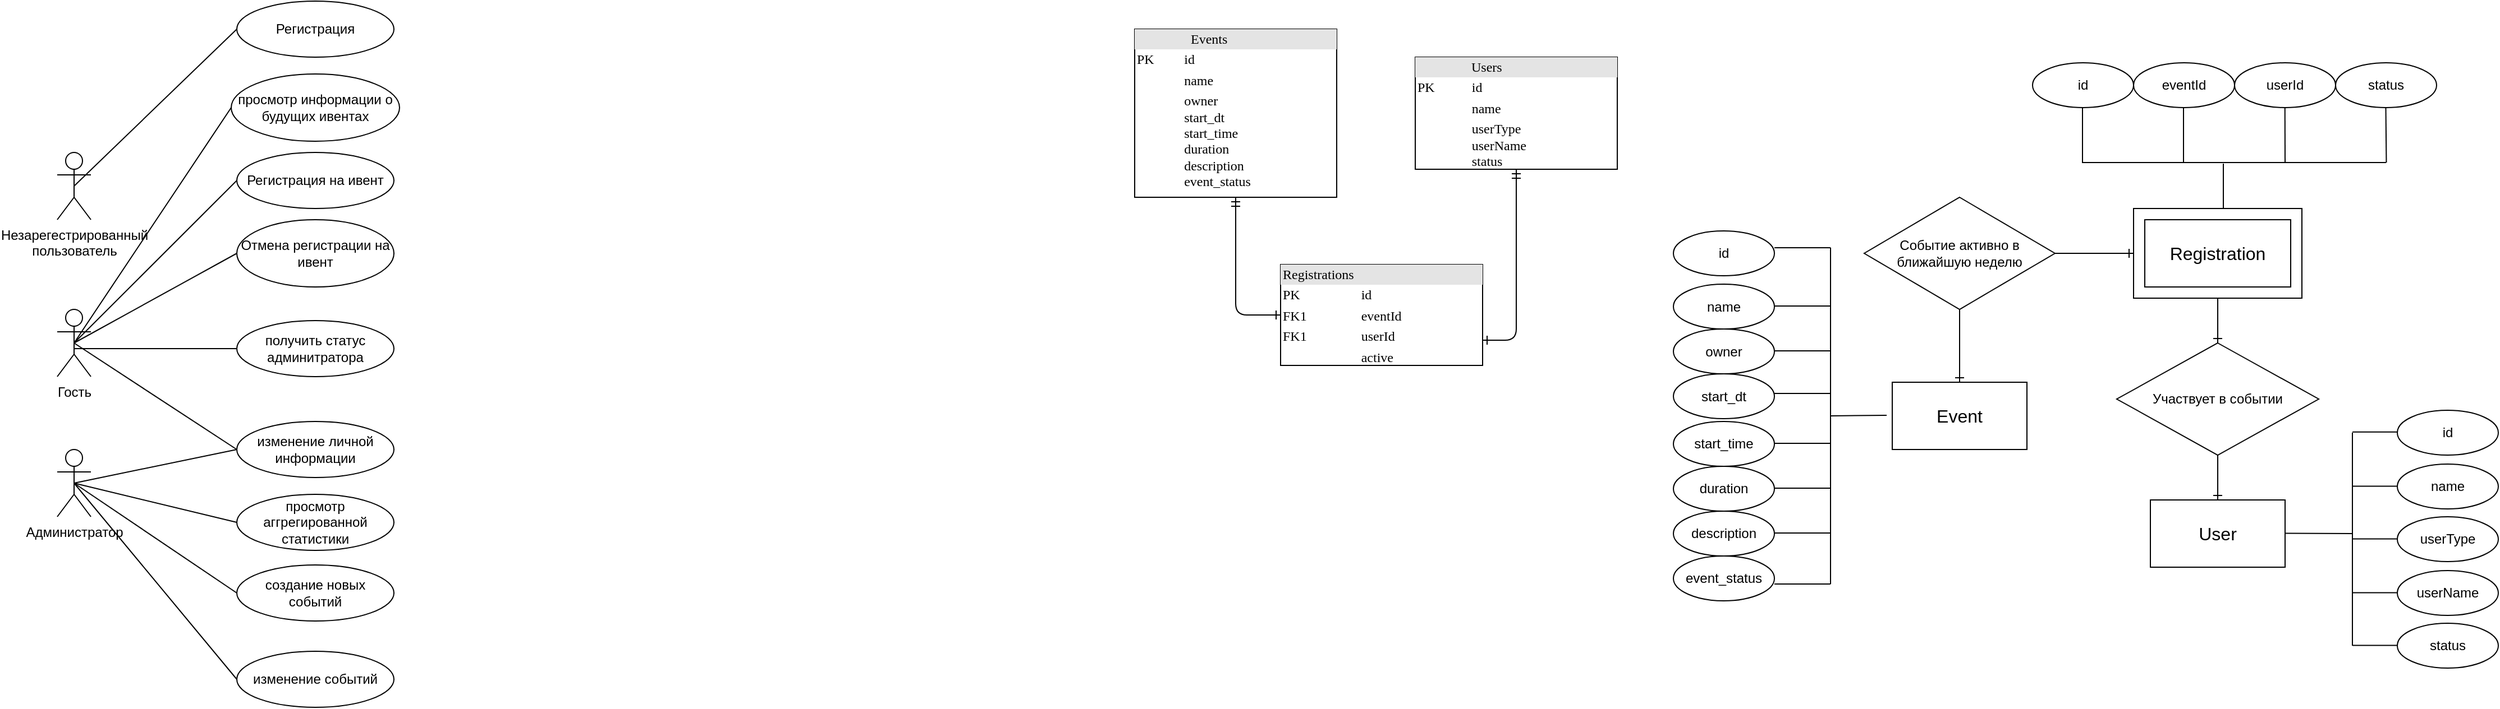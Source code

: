 <mxfile version="14.8.0" type="device"><diagram name="Page-1" id="2ca16b54-16f6-2749-3443-fa8db7711227"><mxGraphModel dx="2769" dy="1145" grid="1" gridSize="10" guides="1" tooltips="1" connect="1" arrows="1" fold="1" page="1" pageScale="1" pageWidth="1100" pageHeight="850" background="none" math="0" shadow="0"><root><mxCell id="0"/><mxCell id="1" parent="0"/><mxCell id="2ed32ef02a7f4228-1" value="&lt;div style=&quot;box-sizing: border-box ; width: 100% ; background: #e4e4e4 ; padding: 2px&quot;&gt;&lt;span style=&quot;white-space: pre&quot;&gt;&#9;&lt;/span&gt;&lt;span style=&quot;white-space: pre&quot;&gt;&#9;&lt;/span&gt;Events&lt;/div&gt;&lt;table style=&quot;width: 100% ; font-size: 1em&quot; cellpadding=&quot;2&quot; cellspacing=&quot;0&quot;&gt;&lt;tbody&gt;&lt;tr&gt;&lt;td&gt;PK&lt;/td&gt;&lt;td&gt;id&lt;/td&gt;&lt;/tr&gt;&lt;tr&gt;&lt;td&gt;&lt;br&gt;&lt;/td&gt;&lt;td&gt;name&lt;/td&gt;&lt;/tr&gt;&lt;tr&gt;&lt;td&gt;&lt;/td&gt;&lt;td&gt;owner&lt;br&gt;start_dt&lt;br&gt;start_time&lt;br&gt;duration&lt;br&gt;description&lt;br&gt;event_status&lt;br&gt;&lt;br&gt;&lt;/td&gt;&lt;/tr&gt;&lt;/tbody&gt;&lt;/table&gt;" style="verticalAlign=top;align=left;overflow=fill;html=1;rounded=0;shadow=0;comic=0;labelBackgroundColor=none;strokeWidth=1;fontFamily=Verdana;fontSize=12" parent="1" vertex="1"><mxGeometry x="-330" y="-60" width="180" height="150" as="geometry"/></mxCell><mxCell id="2ed32ef02a7f4228-4" value="&lt;div style=&quot;box-sizing: border-box ; width: 100% ; background: #e4e4e4 ; padding: 2px&quot;&gt;Registrations&lt;/div&gt;&lt;table style=&quot;width: 100% ; font-size: 1em&quot; cellpadding=&quot;2&quot; cellspacing=&quot;0&quot;&gt;&lt;tbody&gt;&lt;tr&gt;&lt;td&gt;PK&lt;/td&gt;&lt;td&gt;id&lt;/td&gt;&lt;/tr&gt;&lt;tr&gt;&lt;td&gt;FK1&lt;/td&gt;&lt;td&gt;eventId&lt;/td&gt;&lt;/tr&gt;&lt;tr&gt;&lt;td&gt;FK1&lt;/td&gt;&lt;td&gt;userId&lt;/td&gt;&lt;/tr&gt;&lt;tr&gt;&lt;td&gt;&lt;br&gt;&lt;/td&gt;&lt;td&gt;active&lt;br&gt;&lt;/td&gt;&lt;/tr&gt;&lt;/tbody&gt;&lt;/table&gt;" style="verticalAlign=top;align=left;overflow=fill;html=1;rounded=0;shadow=0;comic=0;labelBackgroundColor=none;strokeWidth=1;fontFamily=Verdana;fontSize=12" parent="1" vertex="1"><mxGeometry x="-200" y="150" width="180" height="90" as="geometry"/></mxCell><mxCell id="2ed32ef02a7f4228-15" style="edgeStyle=orthogonalEdgeStyle;html=1;entryX=1;entryY=0.75;labelBackgroundColor=none;startArrow=ERmandOne;endArrow=ERone;fontFamily=Verdana;fontSize=12;align=left;entryDx=0;entryDy=0;endFill=0;" parent="1" source="2ed32ef02a7f4228-5" target="2ed32ef02a7f4228-4" edge="1"><mxGeometry relative="1" as="geometry"/></mxCell><mxCell id="2ed32ef02a7f4228-5" value="&lt;div style=&quot;box-sizing: border-box ; width: 100% ; background: #e4e4e4 ; padding: 2px&quot;&gt;&lt;span style=&quot;white-space: pre&quot;&gt;&#9;&lt;/span&gt;&lt;span style=&quot;white-space: pre&quot;&gt;&#9;&lt;/span&gt;Users&lt;/div&gt;&lt;table style=&quot;width: 100% ; font-size: 1em&quot; cellpadding=&quot;2&quot; cellspacing=&quot;0&quot;&gt;&lt;tbody&gt;&lt;tr&gt;&lt;td&gt;PK&lt;/td&gt;&lt;td&gt;id&lt;/td&gt;&lt;/tr&gt;&lt;tr&gt;&lt;td&gt;&lt;br&gt;&lt;/td&gt;&lt;td&gt;name&lt;/td&gt;&lt;/tr&gt;&lt;tr&gt;&lt;td&gt;&lt;/td&gt;&lt;td&gt;userType&lt;br&gt;userName&lt;br&gt;status&lt;br&gt;&lt;br&gt;&lt;/td&gt;&lt;/tr&gt;&lt;/tbody&gt;&lt;/table&gt;" style="verticalAlign=top;align=left;overflow=fill;html=1;rounded=0;shadow=0;comic=0;labelBackgroundColor=none;strokeWidth=1;fontFamily=Verdana;fontSize=12" parent="1" vertex="1"><mxGeometry x="-80" y="-35" width="180" height="100" as="geometry"/></mxCell><mxCell id="2ed32ef02a7f4228-13" value="" style="edgeStyle=orthogonalEdgeStyle;html=1;endArrow=ERone;startArrow=ERmandOne;labelBackgroundColor=none;fontFamily=Verdana;fontSize=12;align=left;exitX=0.5;exitY=1;endFill=0;" parent="1" source="2ed32ef02a7f4228-1" target="2ed32ef02a7f4228-4" edge="1"><mxGeometry width="100" height="100" relative="1" as="geometry"><mxPoint x="-50" y="250" as="sourcePoint"/><mxPoint x="-190" y="270" as="targetPoint"/><Array as="points"><mxPoint x="-240" y="195"/></Array></mxGeometry></mxCell><mxCell id="rs11wosjL8Q3ERjvBJS7-82" style="edgeStyle=orthogonalEdgeStyle;rounded=0;orthogonalLoop=1;jettySize=auto;html=1;exitX=0.5;exitY=1;exitDx=0;exitDy=0;entryX=0.5;entryY=0;entryDx=0;entryDy=0;endArrow=ERone;endFill=0;" edge="1" parent="1" source="rs11wosjL8Q3ERjvBJS7-1" target="rs11wosjL8Q3ERjvBJS7-2"><mxGeometry relative="1" as="geometry"/></mxCell><mxCell id="rs11wosjL8Q3ERjvBJS7-1" value="&lt;font style=&quot;font-size: 16px&quot;&gt;Registration&lt;/font&gt;" style="rounded=0;whiteSpace=wrap;html=1;" vertex="1" parent="1"><mxGeometry x="560" y="100" width="150" height="80" as="geometry"/></mxCell><mxCell id="rs11wosjL8Q3ERjvBJS7-83" style="edgeStyle=orthogonalEdgeStyle;rounded=0;orthogonalLoop=1;jettySize=auto;html=1;exitX=0.5;exitY=1;exitDx=0;exitDy=0;entryX=0.5;entryY=0;entryDx=0;entryDy=0;endArrow=ERone;endFill=0;" edge="1" parent="1" source="rs11wosjL8Q3ERjvBJS7-2" target="rs11wosjL8Q3ERjvBJS7-14"><mxGeometry relative="1" as="geometry"/></mxCell><mxCell id="rs11wosjL8Q3ERjvBJS7-2" value="Участвует в событии" style="rhombus;whiteSpace=wrap;html=1;" vertex="1" parent="1"><mxGeometry x="545" y="220" width="180" height="100" as="geometry"/></mxCell><mxCell id="rs11wosjL8Q3ERjvBJS7-6" style="edgeStyle=orthogonalEdgeStyle;rounded=0;orthogonalLoop=1;jettySize=auto;html=1;exitX=1;exitY=0.5;exitDx=0;exitDy=0;entryX=0;entryY=0.5;entryDx=0;entryDy=0;endArrow=ERone;endFill=0;" edge="1" parent="1" source="rs11wosjL8Q3ERjvBJS7-3" target="rs11wosjL8Q3ERjvBJS7-1"><mxGeometry relative="1" as="geometry"/></mxCell><mxCell id="rs11wosjL8Q3ERjvBJS7-84" style="edgeStyle=orthogonalEdgeStyle;rounded=0;orthogonalLoop=1;jettySize=auto;html=1;exitX=0.5;exitY=1;exitDx=0;exitDy=0;entryX=0.5;entryY=0;entryDx=0;entryDy=0;endArrow=ERone;endFill=0;" edge="1" parent="1" source="rs11wosjL8Q3ERjvBJS7-3" target="rs11wosjL8Q3ERjvBJS7-17"><mxGeometry relative="1" as="geometry"/></mxCell><mxCell id="rs11wosjL8Q3ERjvBJS7-3" value="Событие активно в ближайшую неделю" style="rhombus;whiteSpace=wrap;html=1;" vertex="1" parent="1"><mxGeometry x="320" y="90" width="170" height="100" as="geometry"/></mxCell><mxCell id="rs11wosjL8Q3ERjvBJS7-7" value="id" style="ellipse;whiteSpace=wrap;html=1;" vertex="1" parent="1"><mxGeometry x="470" y="-30" width="90" height="40" as="geometry"/></mxCell><mxCell id="rs11wosjL8Q3ERjvBJS7-10" value="eventId" style="ellipse;whiteSpace=wrap;html=1;" vertex="1" parent="1"><mxGeometry x="560" y="-30" width="90" height="40" as="geometry"/></mxCell><mxCell id="rs11wosjL8Q3ERjvBJS7-11" value="status" style="ellipse;whiteSpace=wrap;html=1;" vertex="1" parent="1"><mxGeometry x="740" y="-30" width="90" height="40" as="geometry"/></mxCell><mxCell id="rs11wosjL8Q3ERjvBJS7-13" value="userId" style="ellipse;whiteSpace=wrap;html=1;" vertex="1" parent="1"><mxGeometry x="650" y="-30" width="90" height="40" as="geometry"/></mxCell><mxCell id="rs11wosjL8Q3ERjvBJS7-14" value="&lt;font style=&quot;font-size: 16px&quot;&gt;User&lt;/font&gt;" style="rounded=0;whiteSpace=wrap;html=1;" vertex="1" parent="1"><mxGeometry x="575" y="360" width="120" height="60" as="geometry"/></mxCell><mxCell id="rs11wosjL8Q3ERjvBJS7-17" value="&lt;font style=&quot;font-size: 16px&quot;&gt;Event&lt;/font&gt;" style="rounded=0;whiteSpace=wrap;html=1;" vertex="1" parent="1"><mxGeometry x="345" y="255" width="120" height="60" as="geometry"/></mxCell><mxCell id="rs11wosjL8Q3ERjvBJS7-32" value="" style="rounded=0;whiteSpace=wrap;html=1;fillColor=none;" vertex="1" parent="1"><mxGeometry x="570" y="110" width="130" height="60" as="geometry"/></mxCell><mxCell id="rs11wosjL8Q3ERjvBJS7-35" value="" style="endArrow=none;html=1;" edge="1" parent="1"><mxGeometry width="50" height="50" relative="1" as="geometry"><mxPoint x="290" y="285" as="sourcePoint"/><mxPoint x="340" y="284.5" as="targetPoint"/></mxGeometry></mxCell><mxCell id="rs11wosjL8Q3ERjvBJS7-62" value="" style="group" vertex="1" connectable="0" parent="1"><mxGeometry x="150" y="120" width="140" height="330" as="geometry"/></mxCell><mxCell id="rs11wosjL8Q3ERjvBJS7-19" value="name" style="ellipse;whiteSpace=wrap;html=1;" vertex="1" parent="rs11wosjL8Q3ERjvBJS7-62"><mxGeometry y="47.5" width="90" height="40" as="geometry"/></mxCell><mxCell id="rs11wosjL8Q3ERjvBJS7-20" value="id" style="ellipse;whiteSpace=wrap;html=1;" vertex="1" parent="rs11wosjL8Q3ERjvBJS7-62"><mxGeometry width="90" height="40" as="geometry"/></mxCell><mxCell id="rs11wosjL8Q3ERjvBJS7-21" value="event_status" style="ellipse;whiteSpace=wrap;html=1;" vertex="1" parent="rs11wosjL8Q3ERjvBJS7-62"><mxGeometry y="290" width="90" height="40" as="geometry"/></mxCell><mxCell id="rs11wosjL8Q3ERjvBJS7-22" value="description" style="ellipse;whiteSpace=wrap;html=1;" vertex="1" parent="rs11wosjL8Q3ERjvBJS7-62"><mxGeometry y="250" width="90" height="40" as="geometry"/></mxCell><mxCell id="rs11wosjL8Q3ERjvBJS7-24" value="duration" style="ellipse;whiteSpace=wrap;html=1;" vertex="1" parent="rs11wosjL8Q3ERjvBJS7-62"><mxGeometry y="210" width="90" height="40" as="geometry"/></mxCell><mxCell id="rs11wosjL8Q3ERjvBJS7-25" value="start_time" style="ellipse;whiteSpace=wrap;html=1;" vertex="1" parent="rs11wosjL8Q3ERjvBJS7-62"><mxGeometry y="170" width="90" height="40" as="geometry"/></mxCell><mxCell id="rs11wosjL8Q3ERjvBJS7-26" value="owner" style="ellipse;whiteSpace=wrap;html=1;" vertex="1" parent="rs11wosjL8Q3ERjvBJS7-62"><mxGeometry y="87.5" width="90" height="40" as="geometry"/></mxCell><mxCell id="rs11wosjL8Q3ERjvBJS7-27" value="start_dt" style="ellipse;whiteSpace=wrap;html=1;" vertex="1" parent="rs11wosjL8Q3ERjvBJS7-62"><mxGeometry y="127.5" width="90" height="40" as="geometry"/></mxCell><mxCell id="rs11wosjL8Q3ERjvBJS7-34" value="" style="endArrow=none;html=1;" edge="1" parent="rs11wosjL8Q3ERjvBJS7-62"><mxGeometry width="50" height="50" relative="1" as="geometry"><mxPoint x="140" y="315" as="sourcePoint"/><mxPoint x="140" y="15" as="targetPoint"/></mxGeometry></mxCell><mxCell id="rs11wosjL8Q3ERjvBJS7-36" value="" style="endArrow=none;html=1;" edge="1" parent="rs11wosjL8Q3ERjvBJS7-62"><mxGeometry width="50" height="50" relative="1" as="geometry"><mxPoint x="90" y="15" as="sourcePoint"/><mxPoint x="140" y="15" as="targetPoint"/></mxGeometry></mxCell><mxCell id="rs11wosjL8Q3ERjvBJS7-37" value="" style="endArrow=none;html=1;" edge="1" parent="rs11wosjL8Q3ERjvBJS7-62"><mxGeometry width="50" height="50" relative="1" as="geometry"><mxPoint x="90" y="67" as="sourcePoint"/><mxPoint x="140" y="67" as="targetPoint"/></mxGeometry></mxCell><mxCell id="rs11wosjL8Q3ERjvBJS7-38" value="" style="endArrow=none;html=1;" edge="1" parent="rs11wosjL8Q3ERjvBJS7-62"><mxGeometry width="50" height="50" relative="1" as="geometry"><mxPoint x="90" y="107" as="sourcePoint"/><mxPoint x="140" y="107" as="targetPoint"/></mxGeometry></mxCell><mxCell id="rs11wosjL8Q3ERjvBJS7-39" value="" style="endArrow=none;html=1;" edge="1" parent="rs11wosjL8Q3ERjvBJS7-62"><mxGeometry width="50" height="50" relative="1" as="geometry"><mxPoint x="90" y="145" as="sourcePoint"/><mxPoint x="140" y="145" as="targetPoint"/></mxGeometry></mxCell><mxCell id="rs11wosjL8Q3ERjvBJS7-40" value="" style="endArrow=none;html=1;" edge="1" parent="rs11wosjL8Q3ERjvBJS7-62"><mxGeometry width="50" height="50" relative="1" as="geometry"><mxPoint x="90" y="189.5" as="sourcePoint"/><mxPoint x="140" y="189.5" as="targetPoint"/></mxGeometry></mxCell><mxCell id="rs11wosjL8Q3ERjvBJS7-41" value="" style="endArrow=none;html=1;" edge="1" parent="rs11wosjL8Q3ERjvBJS7-62"><mxGeometry width="50" height="50" relative="1" as="geometry"><mxPoint x="90" y="229.5" as="sourcePoint"/><mxPoint x="140" y="229.5" as="targetPoint"/></mxGeometry></mxCell><mxCell id="rs11wosjL8Q3ERjvBJS7-42" value="" style="endArrow=none;html=1;" edge="1" parent="rs11wosjL8Q3ERjvBJS7-62"><mxGeometry width="50" height="50" relative="1" as="geometry"><mxPoint x="90" y="269.5" as="sourcePoint"/><mxPoint x="140" y="269.5" as="targetPoint"/></mxGeometry></mxCell><mxCell id="rs11wosjL8Q3ERjvBJS7-43" value="" style="endArrow=none;html=1;" edge="1" parent="rs11wosjL8Q3ERjvBJS7-62"><mxGeometry width="50" height="50" relative="1" as="geometry"><mxPoint x="90" y="315" as="sourcePoint"/><mxPoint x="140" y="315" as="targetPoint"/></mxGeometry></mxCell><mxCell id="rs11wosjL8Q3ERjvBJS7-63" value="" style="endArrow=none;html=1;" edge="1" parent="1"><mxGeometry width="50" height="50" relative="1" as="geometry"><mxPoint x="514" y="59" as="sourcePoint"/><mxPoint x="785" y="59" as="targetPoint"/></mxGeometry></mxCell><mxCell id="rs11wosjL8Q3ERjvBJS7-64" value="" style="endArrow=none;html=1;" edge="1" parent="1"><mxGeometry width="50" height="50" relative="1" as="geometry"><mxPoint x="514.5" y="59" as="sourcePoint"/><mxPoint x="514.5" y="10" as="targetPoint"/></mxGeometry></mxCell><mxCell id="rs11wosjL8Q3ERjvBJS7-65" value="" style="endArrow=none;html=1;" edge="1" parent="1"><mxGeometry width="50" height="50" relative="1" as="geometry"><mxPoint x="604.5" y="59" as="sourcePoint"/><mxPoint x="604.5" y="10" as="targetPoint"/></mxGeometry></mxCell><mxCell id="rs11wosjL8Q3ERjvBJS7-66" value="" style="endArrow=none;html=1;" edge="1" parent="1"><mxGeometry width="50" height="50" relative="1" as="geometry"><mxPoint x="695" y="59" as="sourcePoint"/><mxPoint x="694.86" y="10" as="targetPoint"/></mxGeometry></mxCell><mxCell id="rs11wosjL8Q3ERjvBJS7-67" value="" style="endArrow=none;html=1;" edge="1" parent="1"><mxGeometry width="50" height="50" relative="1" as="geometry"><mxPoint x="785.25" y="59" as="sourcePoint"/><mxPoint x="784.75" y="10" as="targetPoint"/></mxGeometry></mxCell><mxCell id="rs11wosjL8Q3ERjvBJS7-68" value="" style="endArrow=none;html=1;" edge="1" parent="1"><mxGeometry width="50" height="50" relative="1" as="geometry"><mxPoint x="640" y="100" as="sourcePoint"/><mxPoint x="640" y="60" as="targetPoint"/></mxGeometry></mxCell><mxCell id="rs11wosjL8Q3ERjvBJS7-70" value="id" style="ellipse;whiteSpace=wrap;html=1;" vertex="1" parent="1"><mxGeometry x="795" y="280" width="90" height="40" as="geometry"/></mxCell><mxCell id="rs11wosjL8Q3ERjvBJS7-71" value="name" style="ellipse;whiteSpace=wrap;html=1;" vertex="1" parent="1"><mxGeometry x="795" y="328" width="90" height="40" as="geometry"/></mxCell><mxCell id="rs11wosjL8Q3ERjvBJS7-72" value="userType" style="ellipse;whiteSpace=wrap;html=1;" vertex="1" parent="1"><mxGeometry x="795" y="375" width="90" height="40" as="geometry"/></mxCell><mxCell id="rs11wosjL8Q3ERjvBJS7-73" value="userName" style="ellipse;whiteSpace=wrap;html=1;" vertex="1" parent="1"><mxGeometry x="795" y="423" width="90" height="40" as="geometry"/></mxCell><mxCell id="rs11wosjL8Q3ERjvBJS7-74" value="status" style="ellipse;whiteSpace=wrap;html=1;" vertex="1" parent="1"><mxGeometry x="795" y="470" width="90" height="40" as="geometry"/></mxCell><mxCell id="rs11wosjL8Q3ERjvBJS7-75" value="" style="endArrow=none;html=1;" edge="1" parent="1"><mxGeometry width="50" height="50" relative="1" as="geometry"><mxPoint x="755" y="489.71" as="sourcePoint"/><mxPoint x="795" y="489.71" as="targetPoint"/></mxGeometry></mxCell><mxCell id="rs11wosjL8Q3ERjvBJS7-76" value="" style="endArrow=none;html=1;" edge="1" parent="1"><mxGeometry width="50" height="50" relative="1" as="geometry"><mxPoint x="755" y="442.71" as="sourcePoint"/><mxPoint x="795" y="442.71" as="targetPoint"/></mxGeometry></mxCell><mxCell id="rs11wosjL8Q3ERjvBJS7-77" value="" style="endArrow=none;html=1;" edge="1" parent="1"><mxGeometry width="50" height="50" relative="1" as="geometry"><mxPoint x="755" y="394.71" as="sourcePoint"/><mxPoint x="795" y="394.71" as="targetPoint"/></mxGeometry></mxCell><mxCell id="rs11wosjL8Q3ERjvBJS7-78" value="" style="endArrow=none;html=1;" edge="1" parent="1"><mxGeometry width="50" height="50" relative="1" as="geometry"><mxPoint x="755" y="347.71" as="sourcePoint"/><mxPoint x="795" y="347.71" as="targetPoint"/></mxGeometry></mxCell><mxCell id="rs11wosjL8Q3ERjvBJS7-79" value="" style="endArrow=none;html=1;" edge="1" parent="1"><mxGeometry width="50" height="50" relative="1" as="geometry"><mxPoint x="755" y="299.43" as="sourcePoint"/><mxPoint x="795" y="299.43" as="targetPoint"/></mxGeometry></mxCell><mxCell id="rs11wosjL8Q3ERjvBJS7-80" value="" style="endArrow=none;html=1;" edge="1" parent="1"><mxGeometry width="50" height="50" relative="1" as="geometry"><mxPoint x="755" y="490" as="sourcePoint"/><mxPoint x="755" y="300" as="targetPoint"/></mxGeometry></mxCell><mxCell id="rs11wosjL8Q3ERjvBJS7-81" value="" style="endArrow=none;html=1;" edge="1" parent="1"><mxGeometry width="50" height="50" relative="1" as="geometry"><mxPoint x="695" y="389.71" as="sourcePoint"/><mxPoint x="755" y="390" as="targetPoint"/></mxGeometry></mxCell><mxCell id="rs11wosjL8Q3ERjvBJS7-86" value="Незарегестрированный &lt;br&gt;пользователь" style="shape=umlActor;verticalLabelPosition=bottom;verticalAlign=top;html=1;outlineConnect=0;fillColor=none;" vertex="1" parent="1"><mxGeometry x="-1290" y="50" width="30" height="60" as="geometry"/></mxCell><mxCell id="rs11wosjL8Q3ERjvBJS7-87" value="Гость" style="shape=umlActor;verticalLabelPosition=bottom;verticalAlign=top;html=1;outlineConnect=0;fillColor=none;" vertex="1" parent="1"><mxGeometry x="-1290" y="190" width="30" height="60" as="geometry"/></mxCell><mxCell id="rs11wosjL8Q3ERjvBJS7-88" value="Администратор" style="shape=umlActor;verticalLabelPosition=bottom;verticalAlign=top;html=1;outlineConnect=0;fillColor=none;" vertex="1" parent="1"><mxGeometry x="-1290" y="315" width="30" height="60" as="geometry"/></mxCell><mxCell id="rs11wosjL8Q3ERjvBJS7-89" value="Регистрация" style="ellipse;whiteSpace=wrap;html=1;fillColor=none;" vertex="1" parent="1"><mxGeometry x="-1130" y="-85" width="140" height="50" as="geometry"/></mxCell><mxCell id="rs11wosjL8Q3ERjvBJS7-90" value="просмотр информации о будущих ивентах" style="ellipse;whiteSpace=wrap;html=1;fillColor=none;" vertex="1" parent="1"><mxGeometry x="-1135" y="-20" width="150" height="60" as="geometry"/></mxCell><mxCell id="rs11wosjL8Q3ERjvBJS7-91" value="Отмена регистрации на ивент" style="ellipse;whiteSpace=wrap;html=1;fillColor=none;" vertex="1" parent="1"><mxGeometry x="-1130" y="110" width="140" height="60" as="geometry"/></mxCell><mxCell id="rs11wosjL8Q3ERjvBJS7-92" value="Регистрация на ивент" style="ellipse;whiteSpace=wrap;html=1;fillColor=none;" vertex="1" parent="1"><mxGeometry x="-1130" y="50" width="140" height="50" as="geometry"/></mxCell><mxCell id="rs11wosjL8Q3ERjvBJS7-93" value="изменение событий" style="ellipse;whiteSpace=wrap;html=1;fillColor=none;" vertex="1" parent="1"><mxGeometry x="-1130" y="495" width="140" height="50" as="geometry"/></mxCell><mxCell id="rs11wosjL8Q3ERjvBJS7-94" value="создание новых событий" style="ellipse;whiteSpace=wrap;html=1;fillColor=none;" vertex="1" parent="1"><mxGeometry x="-1130" y="418" width="140" height="50" as="geometry"/></mxCell><mxCell id="rs11wosjL8Q3ERjvBJS7-96" value="просмотр аггрегированной статистики" style="ellipse;whiteSpace=wrap;html=1;fillColor=none;" vertex="1" parent="1"><mxGeometry x="-1130" y="355" width="140" height="50" as="geometry"/></mxCell><mxCell id="rs11wosjL8Q3ERjvBJS7-97" value="изменение личной информации" style="ellipse;whiteSpace=wrap;html=1;fillColor=none;" vertex="1" parent="1"><mxGeometry x="-1130" y="290" width="140" height="50" as="geometry"/></mxCell><mxCell id="rs11wosjL8Q3ERjvBJS7-99" value="" style="endArrow=none;html=1;exitX=0.5;exitY=0.5;exitDx=0;exitDy=0;exitPerimeter=0;entryX=0;entryY=0.5;entryDx=0;entryDy=0;" edge="1" parent="1" source="rs11wosjL8Q3ERjvBJS7-86" target="rs11wosjL8Q3ERjvBJS7-89"><mxGeometry width="50" height="50" relative="1" as="geometry"><mxPoint x="-1250" y="110" as="sourcePoint"/><mxPoint x="-1200" y="60" as="targetPoint"/></mxGeometry></mxCell><mxCell id="rs11wosjL8Q3ERjvBJS7-101" value="" style="endArrow=none;html=1;exitX=0.5;exitY=0.5;exitDx=0;exitDy=0;exitPerimeter=0;entryX=0;entryY=0.5;entryDx=0;entryDy=0;" edge="1" parent="1" source="rs11wosjL8Q3ERjvBJS7-87" target="rs11wosjL8Q3ERjvBJS7-90"><mxGeometry width="50" height="50" relative="1" as="geometry"><mxPoint x="-1230" y="200" as="sourcePoint"/><mxPoint x="-1180" y="150" as="targetPoint"/></mxGeometry></mxCell><mxCell id="rs11wosjL8Q3ERjvBJS7-102" value="" style="endArrow=none;html=1;entryX=0;entryY=0.5;entryDx=0;entryDy=0;" edge="1" parent="1" target="rs11wosjL8Q3ERjvBJS7-91"><mxGeometry width="50" height="50" relative="1" as="geometry"><mxPoint x="-1275" y="220" as="sourcePoint"/><mxPoint x="-1150" y="130" as="targetPoint"/></mxGeometry></mxCell><mxCell id="rs11wosjL8Q3ERjvBJS7-103" value="" style="endArrow=none;html=1;entryX=0;entryY=0.5;entryDx=0;entryDy=0;exitX=0.5;exitY=0.5;exitDx=0;exitDy=0;exitPerimeter=0;" edge="1" parent="1" source="rs11wosjL8Q3ERjvBJS7-87" target="rs11wosjL8Q3ERjvBJS7-97"><mxGeometry width="50" height="50" relative="1" as="geometry"><mxPoint x="-1200" y="230" as="sourcePoint"/><mxPoint x="-1150" y="180" as="targetPoint"/></mxGeometry></mxCell><mxCell id="rs11wosjL8Q3ERjvBJS7-104" value="" style="endArrow=none;html=1;entryX=0;entryY=0.5;entryDx=0;entryDy=0;exitX=0.5;exitY=0.5;exitDx=0;exitDy=0;exitPerimeter=0;" edge="1" parent="1" source="rs11wosjL8Q3ERjvBJS7-88" target="rs11wosjL8Q3ERjvBJS7-94"><mxGeometry width="50" height="50" relative="1" as="geometry"><mxPoint x="-1400" y="375" as="sourcePoint"/><mxPoint x="-1350" y="325" as="targetPoint"/></mxGeometry></mxCell><mxCell id="rs11wosjL8Q3ERjvBJS7-105" value="" style="endArrow=none;html=1;entryX=0;entryY=0.5;entryDx=0;entryDy=0;exitX=0.5;exitY=0.5;exitDx=0;exitDy=0;exitPerimeter=0;" edge="1" parent="1" source="rs11wosjL8Q3ERjvBJS7-88" target="rs11wosjL8Q3ERjvBJS7-96"><mxGeometry width="50" height="50" relative="1" as="geometry"><mxPoint x="-1460" y="315" as="sourcePoint"/><mxPoint x="-1410" y="265" as="targetPoint"/></mxGeometry></mxCell><mxCell id="rs11wosjL8Q3ERjvBJS7-106" value="" style="endArrow=none;html=1;entryX=0;entryY=0.5;entryDx=0;entryDy=0;exitX=0.5;exitY=0.5;exitDx=0;exitDy=0;exitPerimeter=0;" edge="1" parent="1" source="rs11wosjL8Q3ERjvBJS7-88" target="rs11wosjL8Q3ERjvBJS7-97"><mxGeometry width="50" height="50" relative="1" as="geometry"><mxPoint x="-1440" y="325" as="sourcePoint"/><mxPoint x="-1390" y="275" as="targetPoint"/></mxGeometry></mxCell><mxCell id="rs11wosjL8Q3ERjvBJS7-107" value="" style="endArrow=none;html=1;entryX=0;entryY=0.5;entryDx=0;entryDy=0;exitX=0.5;exitY=0.5;exitDx=0;exitDy=0;exitPerimeter=0;" edge="1" parent="1" source="rs11wosjL8Q3ERjvBJS7-87" target="rs11wosjL8Q3ERjvBJS7-92"><mxGeometry width="50" height="50" relative="1" as="geometry"><mxPoint x="-1210" y="210" as="sourcePoint"/><mxPoint x="-1160" y="160" as="targetPoint"/></mxGeometry></mxCell><mxCell id="rs11wosjL8Q3ERjvBJS7-108" value="" style="endArrow=none;html=1;entryX=0;entryY=0.5;entryDx=0;entryDy=0;exitX=0.5;exitY=0.5;exitDx=0;exitDy=0;exitPerimeter=0;" edge="1" parent="1" source="rs11wosjL8Q3ERjvBJS7-88" target="rs11wosjL8Q3ERjvBJS7-93"><mxGeometry width="50" height="50" relative="1" as="geometry"><mxPoint x="-1470" y="240" as="sourcePoint"/><mxPoint x="-1420" y="190" as="targetPoint"/></mxGeometry></mxCell><mxCell id="rs11wosjL8Q3ERjvBJS7-109" value="получить статус админитратора" style="ellipse;whiteSpace=wrap;html=1;fillColor=none;" vertex="1" parent="1"><mxGeometry x="-1130" y="200" width="140" height="50" as="geometry"/></mxCell><mxCell id="rs11wosjL8Q3ERjvBJS7-111" value="" style="endArrow=none;html=1;entryX=0;entryY=0.5;entryDx=0;entryDy=0;" edge="1" parent="1" target="rs11wosjL8Q3ERjvBJS7-109"><mxGeometry width="50" height="50" relative="1" as="geometry"><mxPoint x="-1275" y="225" as="sourcePoint"/><mxPoint x="-1130" y="184.14" as="targetPoint"/></mxGeometry></mxCell></root></mxGraphModel></diagram></mxfile>